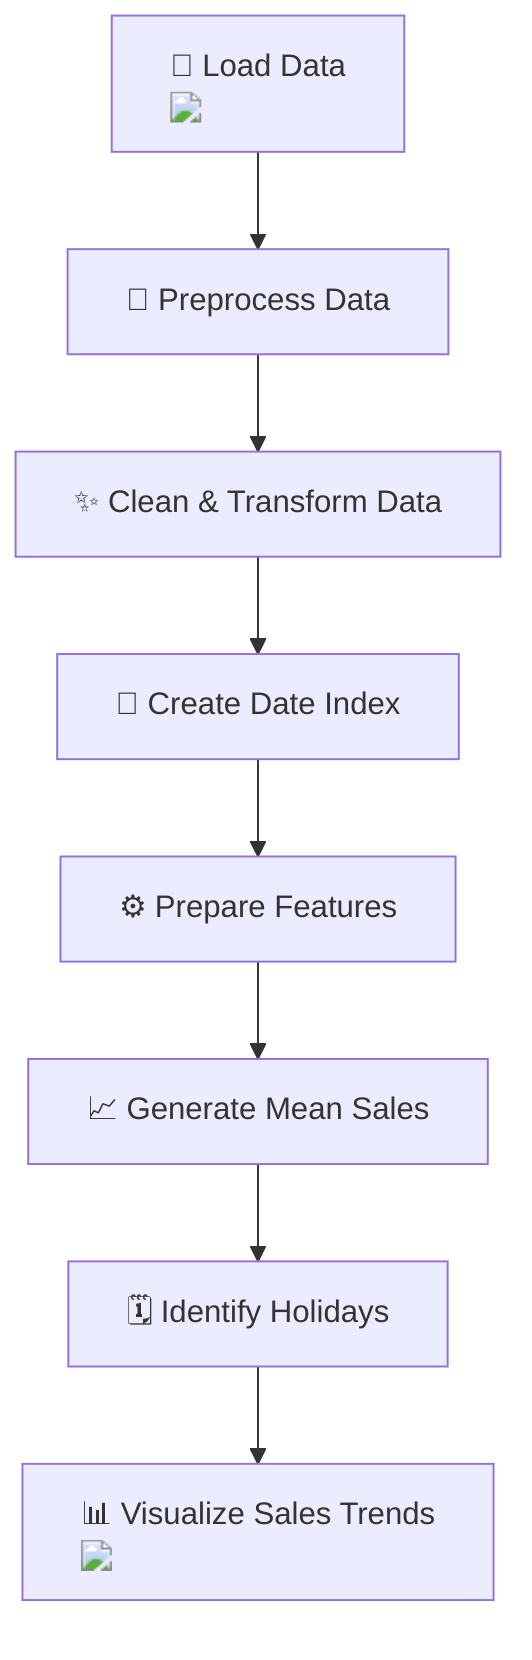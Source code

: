 graph TD;
    A["📂 Load Data <img src='icons/file.svg' />"] --> B["🧹 Preprocess Data"];
    B --> C["✨ Clean & Transform Data"];
    C --> D["📅 Create Date Index"];
    D --> E["⚙️ Prepare Features"];
    E --> F["📈 Generate Mean Sales"];
    F --> G["🗓️ Identify Holidays"];
    G --> H["📊 Visualize Sales Trends <img src='dummy_plots/lineplot_template.svg' />"];